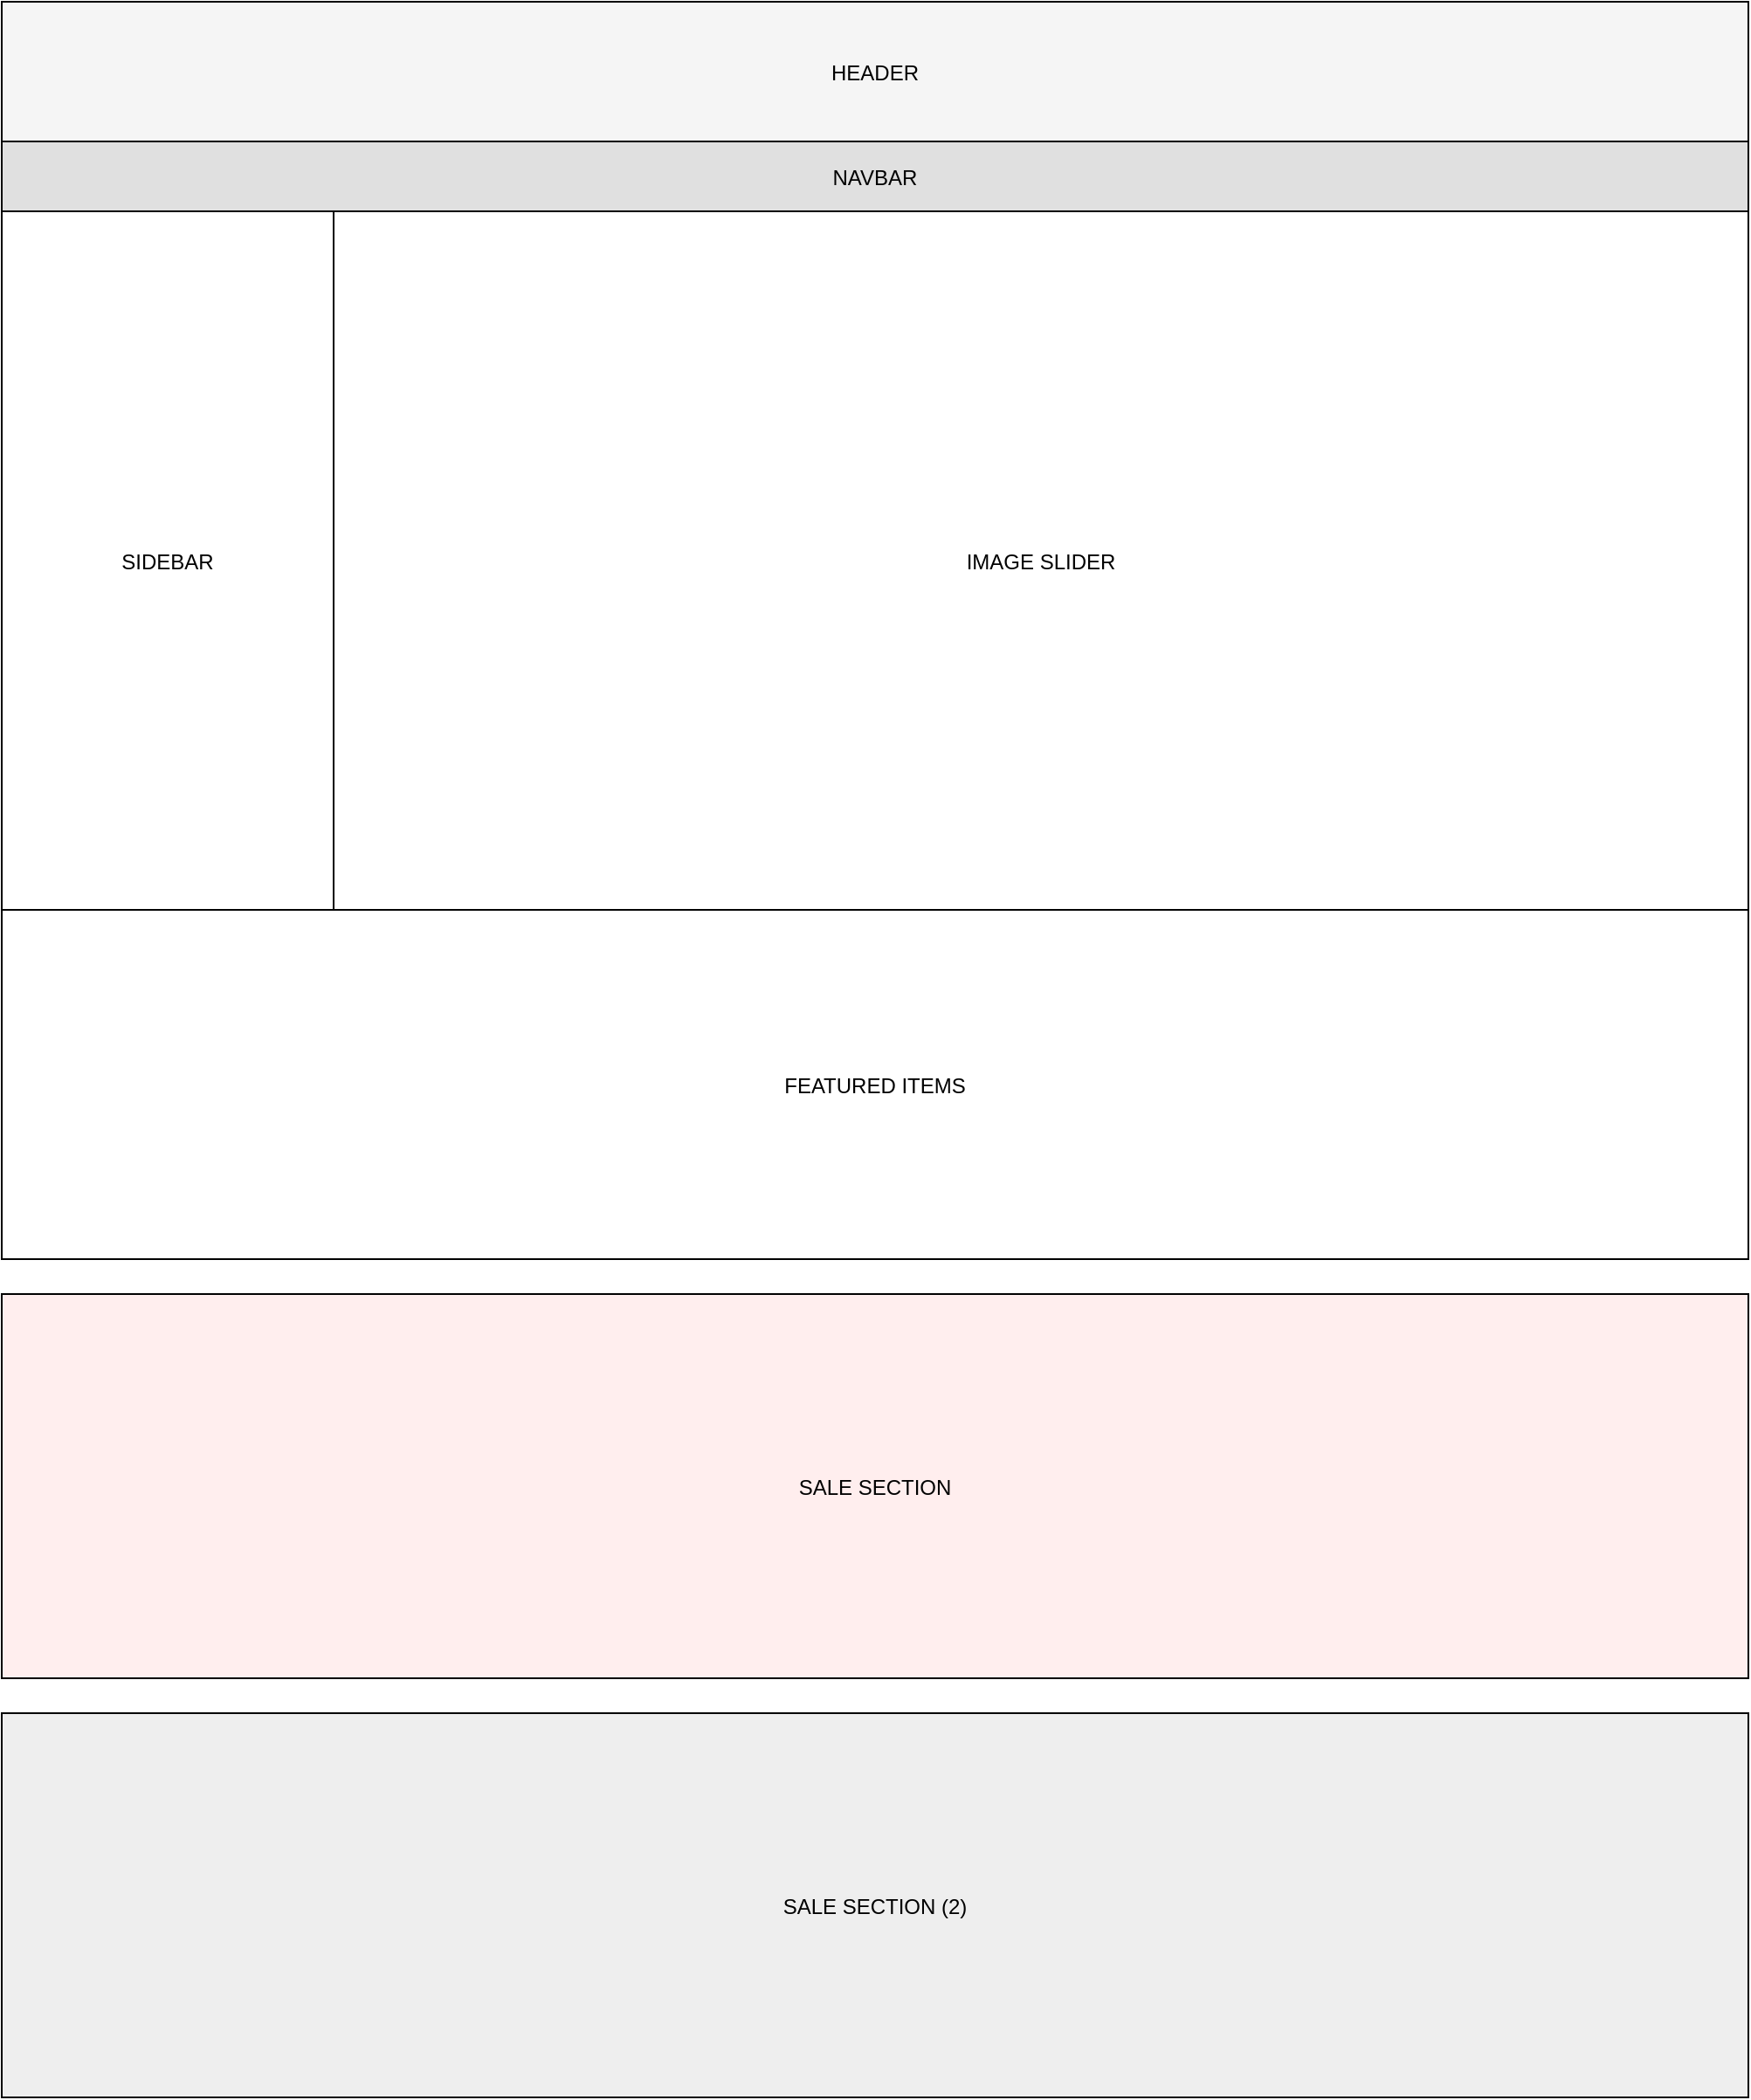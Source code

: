 <?xml version="1.0" encoding="UTF-8"?>
<mxfile>
  <diagram name="Wireframe" id="wireframe123">
    <mxGraphModel dx="1272" dy="772" grid="1" gridSize="10" guides="1" tooltips="1" connect="1" arrows="1" fold="1" page="1" pageScale="1" pageWidth="1000" pageHeight="1600">
      <root>
        <mxCell id="0"/>
        <mxCell id="1" parent="0"/>
        <!-- Header -->
        <mxCell id="2" value="HEADER" style="rounded=0;fillColor=#f5f5f5;strokeColor=#000000" vertex="1" parent="1">
          <mxGeometry x="0" y="0" width="1000" height="80" as="geometry"/>
        </mxCell>
        <!-- Navbar -->
        <mxCell id="3" value="NAVBAR" style="rounded=0;fillColor=#e0e0e0;strokeColor=#000000" vertex="1" parent="1">
          <mxGeometry x="0" y="80" width="1000" height="40" as="geometry"/>
        </mxCell>
        <!-- Sidebar -->
        <mxCell id="4" value="SIDEBAR" style="rounded=0;fillColor=#ffffff;strokeColor=#000000" vertex="1" parent="1">
          <mxGeometry x="0" y="120" width="190" height="400" as="geometry"/>
        </mxCell>
        <!-- Slider -->
        <mxCell id="5" value="IMAGE SLIDER" style="rounded=0;fillColor=#ffffff;strokeColor=#000000" vertex="1" parent="1">
          <mxGeometry x="190" y="120" width="810" height="400" as="geometry"/>
        </mxCell>
        <!-- Featured Items -->
        <mxCell id="6" value="FEATURED ITEMS" style="rounded=0;fillColor=#ffffff;strokeColor=#000000" vertex="1" parent="1">
          <mxGeometry x="0" y="520" width="1000" height="200" as="geometry"/>
        </mxCell>
        <!-- Sale Section 1 -->
        <mxCell id="7" value="SALE SECTION" style="rounded=0;fillColor=#ffeeee;strokeColor=#000000" vertex="1" parent="1">
          <mxGeometry x="0" y="740" width="1000" height="220" as="geometry"/>
        </mxCell>
        <!-- Sale Section 2 -->
        <mxCell id="8" value="SALE SECTION (2)" style="rounded=0;fillColor=#eeeeee;strokeColor=#000000" vertex="1" parent="1">
          <mxGeometry x="0" y="980" width="1000" height="220" as="geometry"/>
        </mxCell>
      </root>
    </mxGraphModel>
  </diagram>
</mxfile>
